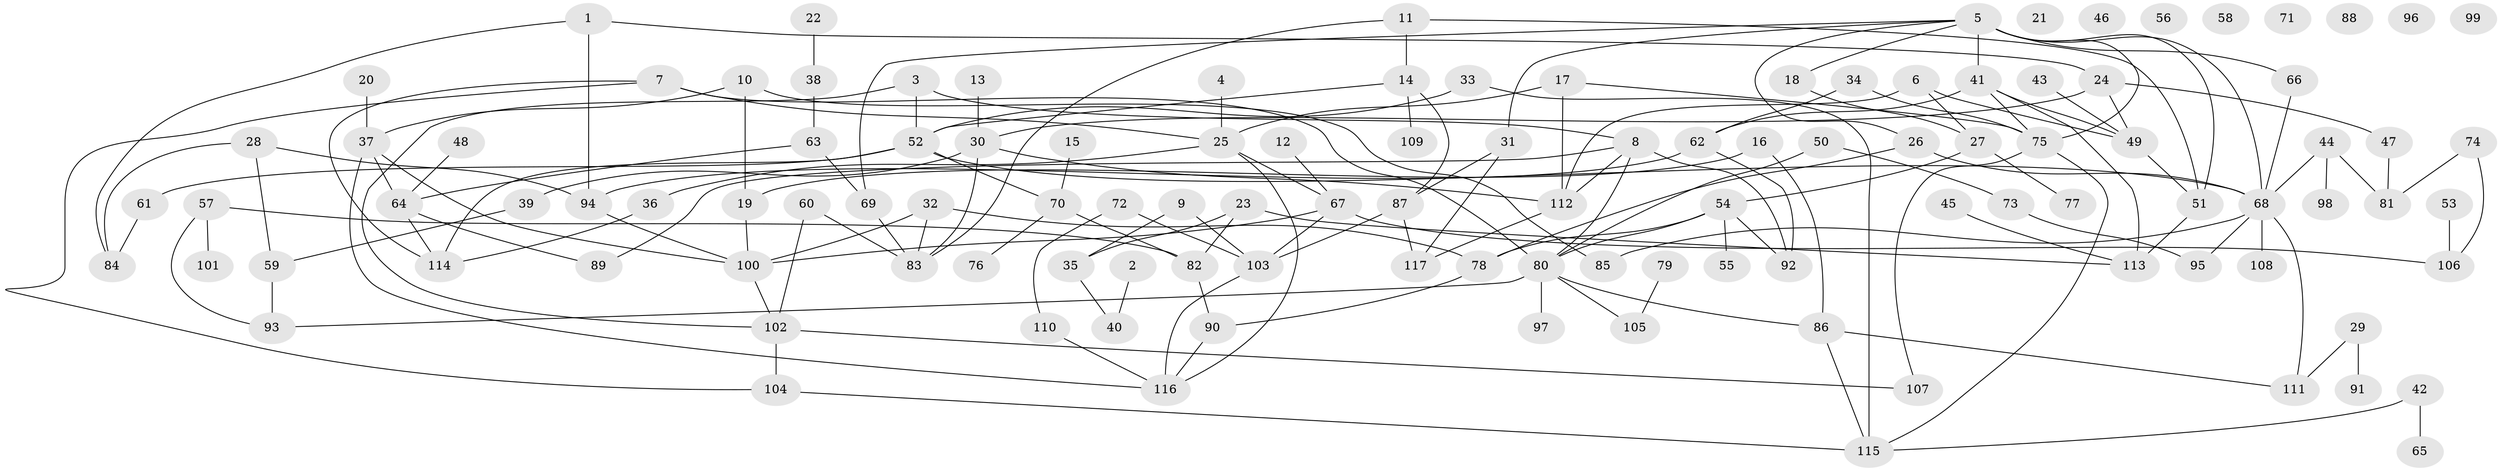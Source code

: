 // Generated by graph-tools (version 1.1) at 2025/40/03/09/25 04:40:49]
// undirected, 117 vertices, 165 edges
graph export_dot {
graph [start="1"]
  node [color=gray90,style=filled];
  1;
  2;
  3;
  4;
  5;
  6;
  7;
  8;
  9;
  10;
  11;
  12;
  13;
  14;
  15;
  16;
  17;
  18;
  19;
  20;
  21;
  22;
  23;
  24;
  25;
  26;
  27;
  28;
  29;
  30;
  31;
  32;
  33;
  34;
  35;
  36;
  37;
  38;
  39;
  40;
  41;
  42;
  43;
  44;
  45;
  46;
  47;
  48;
  49;
  50;
  51;
  52;
  53;
  54;
  55;
  56;
  57;
  58;
  59;
  60;
  61;
  62;
  63;
  64;
  65;
  66;
  67;
  68;
  69;
  70;
  71;
  72;
  73;
  74;
  75;
  76;
  77;
  78;
  79;
  80;
  81;
  82;
  83;
  84;
  85;
  86;
  87;
  88;
  89;
  90;
  91;
  92;
  93;
  94;
  95;
  96;
  97;
  98;
  99;
  100;
  101;
  102;
  103;
  104;
  105;
  106;
  107;
  108;
  109;
  110;
  111;
  112;
  113;
  114;
  115;
  116;
  117;
  1 -- 24;
  1 -- 84;
  1 -- 94;
  2 -- 40;
  3 -- 8;
  3 -- 52;
  3 -- 102;
  4 -- 25;
  5 -- 18;
  5 -- 26;
  5 -- 31;
  5 -- 41;
  5 -- 51;
  5 -- 66;
  5 -- 68;
  5 -- 69;
  5 -- 75;
  6 -- 27;
  6 -- 49;
  6 -- 112;
  7 -- 25;
  7 -- 80;
  7 -- 104;
  7 -- 114;
  8 -- 80;
  8 -- 89;
  8 -- 92;
  8 -- 112;
  9 -- 35;
  9 -- 103;
  10 -- 19;
  10 -- 37;
  10 -- 85;
  11 -- 14;
  11 -- 51;
  11 -- 83;
  12 -- 67;
  13 -- 30;
  14 -- 52;
  14 -- 87;
  14 -- 109;
  15 -- 70;
  16 -- 19;
  16 -- 86;
  17 -- 25;
  17 -- 75;
  17 -- 112;
  18 -- 27;
  19 -- 100;
  20 -- 37;
  22 -- 38;
  23 -- 35;
  23 -- 82;
  23 -- 113;
  24 -- 30;
  24 -- 47;
  24 -- 49;
  25 -- 36;
  25 -- 67;
  25 -- 116;
  26 -- 68;
  26 -- 78;
  27 -- 54;
  27 -- 77;
  28 -- 59;
  28 -- 84;
  28 -- 94;
  29 -- 91;
  29 -- 111;
  30 -- 39;
  30 -- 83;
  30 -- 112;
  31 -- 87;
  31 -- 117;
  32 -- 78;
  32 -- 83;
  32 -- 100;
  33 -- 52;
  33 -- 115;
  34 -- 62;
  34 -- 75;
  35 -- 40;
  36 -- 114;
  37 -- 64;
  37 -- 100;
  37 -- 116;
  38 -- 63;
  39 -- 59;
  41 -- 49;
  41 -- 62;
  41 -- 75;
  41 -- 113;
  42 -- 65;
  42 -- 115;
  43 -- 49;
  44 -- 68;
  44 -- 81;
  44 -- 98;
  45 -- 113;
  47 -- 81;
  48 -- 64;
  49 -- 51;
  50 -- 73;
  50 -- 80;
  51 -- 113;
  52 -- 61;
  52 -- 68;
  52 -- 70;
  52 -- 114;
  53 -- 106;
  54 -- 55;
  54 -- 78;
  54 -- 80;
  54 -- 92;
  57 -- 82;
  57 -- 93;
  57 -- 101;
  59 -- 93;
  60 -- 83;
  60 -- 102;
  61 -- 84;
  62 -- 92;
  62 -- 94;
  63 -- 64;
  63 -- 69;
  64 -- 89;
  64 -- 114;
  66 -- 68;
  67 -- 100;
  67 -- 103;
  67 -- 106;
  68 -- 85;
  68 -- 95;
  68 -- 108;
  68 -- 111;
  69 -- 83;
  70 -- 76;
  70 -- 82;
  72 -- 103;
  72 -- 110;
  73 -- 95;
  74 -- 81;
  74 -- 106;
  75 -- 107;
  75 -- 115;
  78 -- 90;
  79 -- 105;
  80 -- 86;
  80 -- 93;
  80 -- 97;
  80 -- 105;
  82 -- 90;
  86 -- 111;
  86 -- 115;
  87 -- 103;
  87 -- 117;
  90 -- 116;
  94 -- 100;
  100 -- 102;
  102 -- 104;
  102 -- 107;
  103 -- 116;
  104 -- 115;
  110 -- 116;
  112 -- 117;
}
